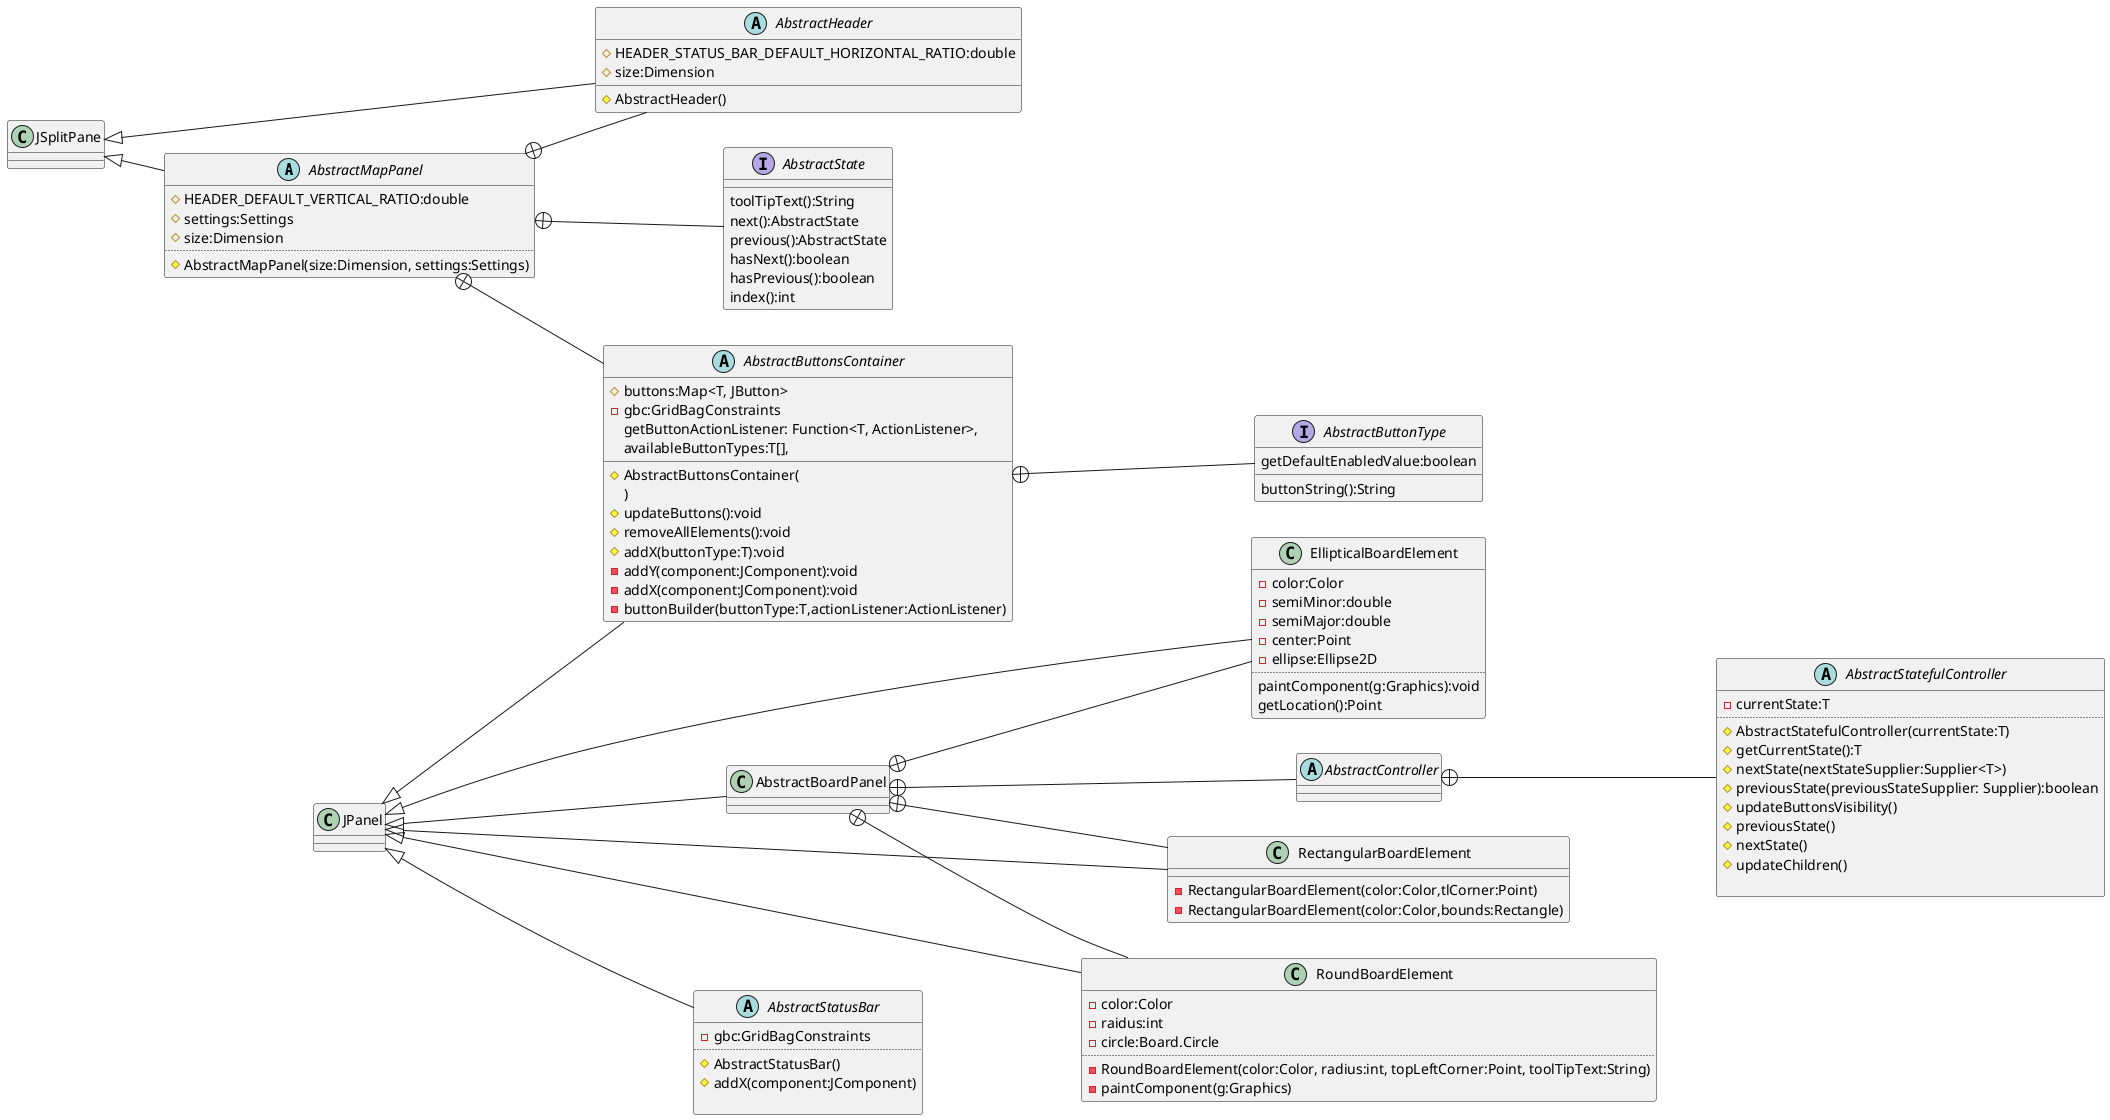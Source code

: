 @startuml
left to right direction

abstract class AbstractMapPanel extends JSplitPane{
    #HEADER_DEFAULT_VERTICAL_RATIO:double 
    #settings:Settings 
    #size:Dimension
    ..
    #AbstractMapPanel(size:Dimension, settings:Settings)
}

abstract class AbstractHeader extends JSplitPane{
    #HEADER_STATUS_BAR_DEFAULT_HORIZONTAL_RATIO:double 
    #size:Dimension
    #AbstractHeader()

}
abstract class AbstractStatusBar extends JPanel{
    -gbc:GridBagConstraints
    ..
    #AbstractStatusBar()
    #addX(component:JComponent)

}
abstract class AbstractButtonsContainer extends JPanel{
    #buttons:Map<T, JButton>
    -gbc:GridBagConstraints
    #AbstractButtonsContainer(
        getButtonActionListener: Function<T, ActionListener>,
        availableButtonTypes:T[],
    )
    #updateButtons():void 
    #removeAllElements():void
    #addX(buttonType:T):void
    -addY(component:JComponent):void 
    -addX(component:JComponent):void 
    -buttonBuilder(buttonType:T,actionListener:ActionListener)
}
interface AbstractButtonType{
    buttonString():String 
    getDefaultEnabledValue:boolean
}
class AbstractBoardPanel extends JPanel {

}

class EllipticalBoardElement extends JPanel{
 -color:Color
 -semiMinor:double
 -semiMajor:double 
 -center:Point 
 -ellipse:Ellipse2D
 ..
 paintComponent(g:Graphics):void 
 getLocation():Point
}
class RectangularBoardElement extends JPanel { 
    -RectangularBoardElement(color:Color,tlCorner:Point)
    -RectangularBoardElement(color:Color,bounds:Rectangle)
}
class RoundBoardElement extends JPanel {
    -color:Color
    -raidus:int 
    -circle:Board.Circle
    ..
    -RoundBoardElement(color:Color, radius:int, topLeftCorner:Point, toolTipText:String)
    -paintComponent(g:Graphics)
}

abstract class AbstractController {

}

abstract class AbstractStatefulController{
-currentState:T
..
#AbstractStatefulController(currentState:T)
#getCurrentState():T
#nextState(nextStateSupplier:Supplier<T>)
#previousState(previousStateSupplier: Supplier):boolean 
#updateButtonsVisibility()
#previousState()
#nextState()
#updateChildren()

}

interface AbstractState {
    toolTipText():String 
    next():AbstractState
    previous():AbstractState
    hasNext():boolean
    hasPrevious():boolean 
    index():int
}
AbstractMapPanel +-- AbstractHeader
AbstractMapPanel +-- AbstractButtonsContainer
AbstractButtonsContainer +-- AbstractButtonType
AbstractBoardPanel +-- EllipticalBoardElement
AbstractBoardPanel +-- RectangularBoardElement
AbstractBoardPanel +-- RoundBoardElement
AbstractBoardPanel +-- AbstractController 
AbstractController +-- AbstractStatefulController
AbstractMapPanel +-- AbstractState

@enduml
